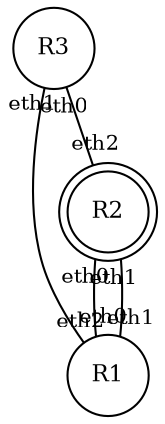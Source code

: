 graph "reso" {
  graph [outputorder=nodesfirst, overlap="scale", mindist=5, K=1] ;
  edge [labelfontsize=10, fontsize=8, labeldistance=1.0, len=2.0] ;
  node [fontsize=11] ;
  "R1" [shape=circle] ;
  "R2" [shape=doublecircle] ;
  "R3" [shape=circle] ;
  "R2" -- "R1" [headlabel="eth0", taillabel="eth0", dir="both", arrowtail=none, arrowhead=none] ;
  "R2" -- "R1" [headlabel="eth1", taillabel="eth1", dir="both", arrowtail=none, arrowhead=none] ;
  "R3" -- "R1" [headlabel="eth2", taillabel="eth1", dir="both", arrowtail=none, arrowhead=none] ;
  "R3" -- "R2" [headlabel="eth2", taillabel="eth0", dir="both", arrowtail=none, arrowhead=none] ;
}
